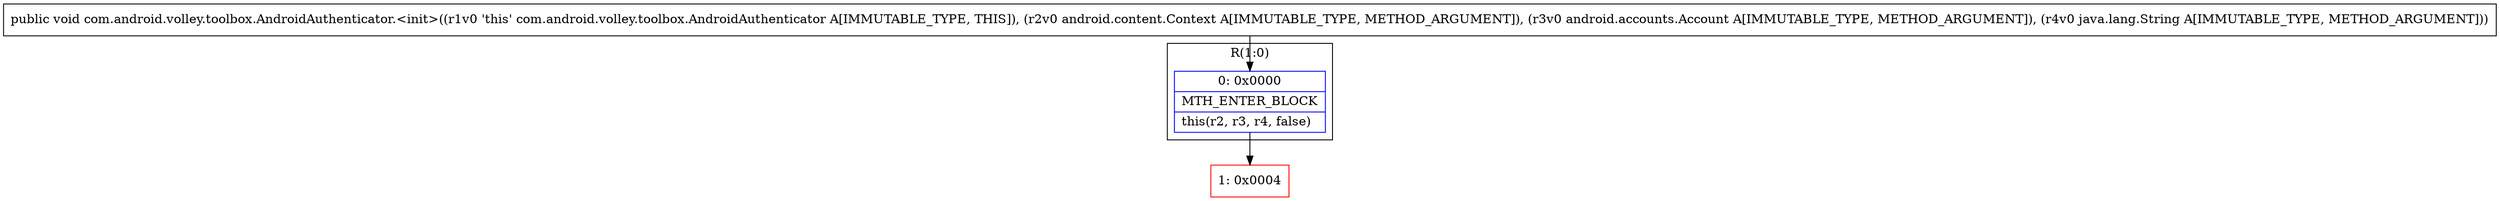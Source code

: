digraph "CFG forcom.android.volley.toolbox.AndroidAuthenticator.\<init\>(Landroid\/content\/Context;Landroid\/accounts\/Account;Ljava\/lang\/String;)V" {
subgraph cluster_Region_2137406675 {
label = "R(1:0)";
node [shape=record,color=blue];
Node_0 [shape=record,label="{0\:\ 0x0000|MTH_ENTER_BLOCK\l|this(r2, r3, r4, false)\l}"];
}
Node_1 [shape=record,color=red,label="{1\:\ 0x0004}"];
MethodNode[shape=record,label="{public void com.android.volley.toolbox.AndroidAuthenticator.\<init\>((r1v0 'this' com.android.volley.toolbox.AndroidAuthenticator A[IMMUTABLE_TYPE, THIS]), (r2v0 android.content.Context A[IMMUTABLE_TYPE, METHOD_ARGUMENT]), (r3v0 android.accounts.Account A[IMMUTABLE_TYPE, METHOD_ARGUMENT]), (r4v0 java.lang.String A[IMMUTABLE_TYPE, METHOD_ARGUMENT])) }"];
MethodNode -> Node_0;
Node_0 -> Node_1;
}

